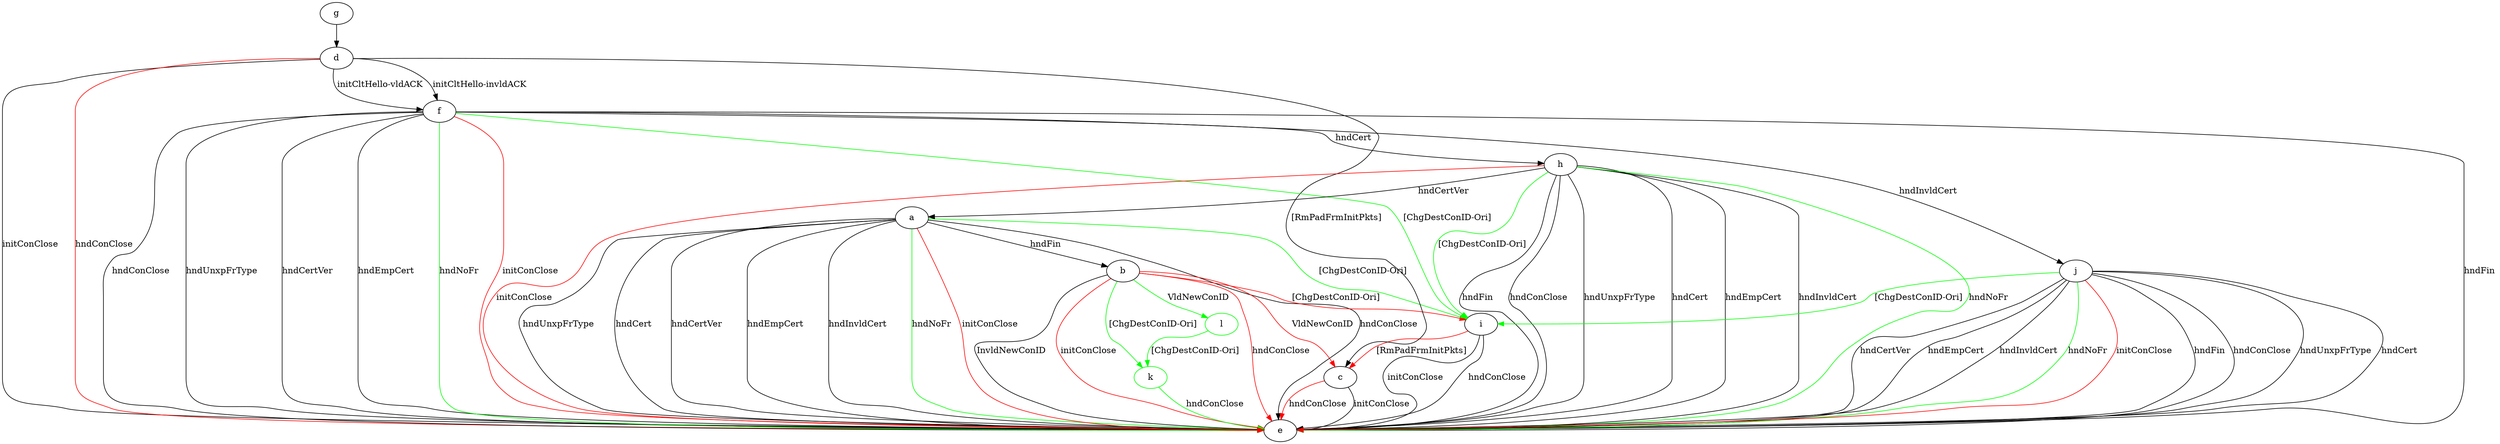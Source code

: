 digraph "" {
	a -> b	[key=0,
		label="hndFin "];
	a -> e	[key=0,
		label="hndConClose "];
	a -> e	[key=1,
		label="hndUnxpFrType "];
	a -> e	[key=2,
		label="hndCert "];
	a -> e	[key=3,
		label="hndCertVer "];
	a -> e	[key=4,
		label="hndEmpCert "];
	a -> e	[key=5,
		label="hndInvldCert "];
	a -> e	[key=6,
		color=green,
		label="hndNoFr "];
	a -> e	[key=7,
		color=red,
		label="initConClose "];
	a -> i	[key=0,
		color=green,
		label="[ChgDestConID-Ori] "];
	b -> c	[key=0,
		color=red,
		label="VldNewConID "];
	b -> e	[key=0,
		label="InvldNewConID "];
	b -> e	[key=1,
		color=red,
		label="initConClose "];
	b -> e	[key=2,
		color=red,
		label="hndConClose "];
	b -> i	[key=0,
		color=red,
		label="[ChgDestConID-Ori] "];
	k	[color=green];
	b -> k	[key=0,
		color=green,
		label="[ChgDestConID-Ori] "];
	l	[color=green];
	b -> l	[key=0,
		color=green,
		label="VldNewConID "];
	c -> e	[key=0,
		label="initConClose "];
	c -> e	[key=1,
		color=red,
		label="hndConClose "];
	d -> c	[key=0,
		label="[RmPadFrmInitPkts] "];
	d -> e	[key=0,
		label="initConClose "];
	d -> e	[key=1,
		color=red,
		label="hndConClose "];
	d -> f	[key=0,
		label="initCltHello-vldACK "];
	d -> f	[key=1,
		label="initCltHello-invldACK "];
	f -> e	[key=0,
		label="hndFin "];
	f -> e	[key=1,
		label="hndConClose "];
	f -> e	[key=2,
		label="hndUnxpFrType "];
	f -> e	[key=3,
		label="hndCertVer "];
	f -> e	[key=4,
		label="hndEmpCert "];
	f -> e	[key=5,
		color=green,
		label="hndNoFr "];
	f -> e	[key=6,
		color=red,
		label="initConClose "];
	f -> h	[key=0,
		label="hndCert "];
	f -> i	[key=0,
		color=green,
		label="[ChgDestConID-Ori] "];
	f -> j	[key=0,
		label="hndInvldCert "];
	g -> d	[key=0];
	h -> a	[key=0,
		label="hndCertVer "];
	h -> e	[key=0,
		label="hndFin "];
	h -> e	[key=1,
		label="hndConClose "];
	h -> e	[key=2,
		label="hndUnxpFrType "];
	h -> e	[key=3,
		label="hndCert "];
	h -> e	[key=4,
		label="hndEmpCert "];
	h -> e	[key=5,
		label="hndInvldCert "];
	h -> e	[key=6,
		color=green,
		label="hndNoFr "];
	h -> e	[key=7,
		color=red,
		label="initConClose "];
	h -> i	[key=0,
		color=green,
		label="[ChgDestConID-Ori] "];
	i -> c	[key=0,
		color=red,
		label="[RmPadFrmInitPkts] "];
	i -> e	[key=0,
		label="initConClose "];
	i -> e	[key=1,
		label="hndConClose "];
	j -> e	[key=0,
		label="hndFin "];
	j -> e	[key=1,
		label="hndConClose "];
	j -> e	[key=2,
		label="hndUnxpFrType "];
	j -> e	[key=3,
		label="hndCert "];
	j -> e	[key=4,
		label="hndCertVer "];
	j -> e	[key=5,
		label="hndEmpCert "];
	j -> e	[key=6,
		label="hndInvldCert "];
	j -> e	[key=7,
		color=green,
		label="hndNoFr "];
	j -> e	[key=8,
		color=red,
		label="initConClose "];
	j -> i	[key=0,
		color=green,
		label="[ChgDestConID-Ori] "];
	k -> e	[key=0,
		color=green,
		label="hndConClose "];
	l -> k	[key=0,
		color=green,
		label="[ChgDestConID-Ori] "];
}
